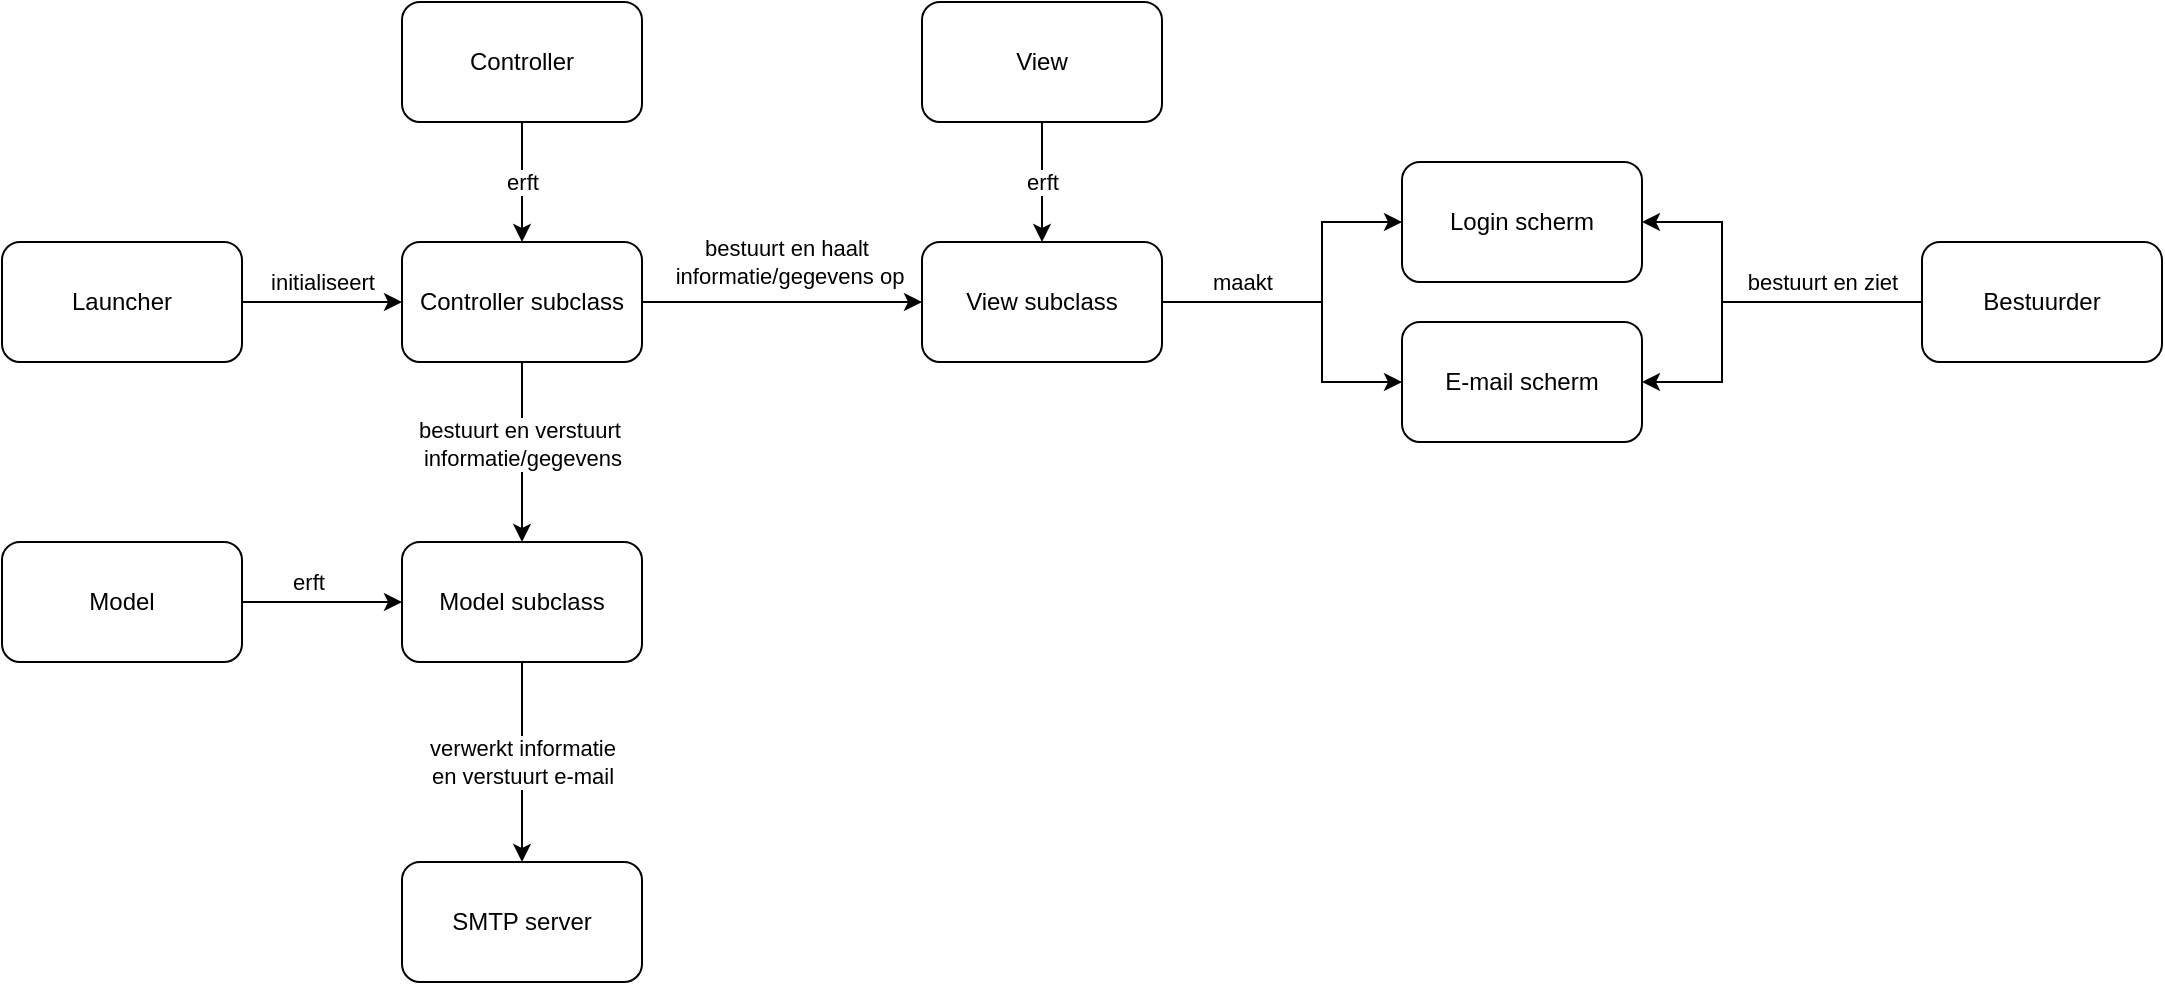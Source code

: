 <mxfile version="23.1.5" type="device">
  <diagram name="Page-1" id="Qi-t01glrxD5a_toia9U">
    <mxGraphModel dx="1674" dy="844" grid="1" gridSize="10" guides="1" tooltips="1" connect="1" arrows="1" fold="1" page="1" pageScale="1" pageWidth="827" pageHeight="1169" math="0" shadow="0">
      <root>
        <mxCell id="0" />
        <mxCell id="1" parent="0" />
        <mxCell id="ATXnncdTTg0akxje9JAt-9" value="SMTP server" style="rounded=1;whiteSpace=wrap;html=1;" parent="1" vertex="1">
          <mxGeometry x="240" y="560" width="120" height="60" as="geometry" />
        </mxCell>
        <mxCell id="ATXnncdTTg0akxje9JAt-10" value="Login scherm" style="rounded=1;whiteSpace=wrap;html=1;" parent="1" vertex="1">
          <mxGeometry x="740" y="210" width="120" height="60" as="geometry" />
        </mxCell>
        <mxCell id="ATXnncdTTg0akxje9JAt-13" value="E-mail scherm" style="rounded=1;whiteSpace=wrap;html=1;" parent="1" vertex="1">
          <mxGeometry x="740" y="290" width="120" height="60" as="geometry" />
        </mxCell>
        <mxCell id="yhyHZ0cu2rC-bRcbzx8S-1" style="edgeStyle=orthogonalEdgeStyle;rounded=0;orthogonalLoop=1;jettySize=auto;html=1;" edge="1" parent="1" source="ATXnncdTTg0akxje9JAt-16" target="ATXnncdTTg0akxje9JAt-27">
          <mxGeometry relative="1" as="geometry" />
        </mxCell>
        <mxCell id="yhyHZ0cu2rC-bRcbzx8S-7" value="erft" style="edgeLabel;html=1;align=center;verticalAlign=middle;resizable=0;points=[];" vertex="1" connectable="0" parent="yhyHZ0cu2rC-bRcbzx8S-1">
          <mxGeometry x="-0.175" y="-1" relative="1" as="geometry">
            <mxPoint y="-11" as="offset" />
          </mxGeometry>
        </mxCell>
        <mxCell id="ATXnncdTTg0akxje9JAt-16" value="Model" style="rounded=1;whiteSpace=wrap;html=1;" parent="1" vertex="1">
          <mxGeometry x="40" y="400" width="120" height="60" as="geometry" />
        </mxCell>
        <mxCell id="yhyHZ0cu2rC-bRcbzx8S-4" style="edgeStyle=orthogonalEdgeStyle;rounded=0;orthogonalLoop=1;jettySize=auto;html=1;" edge="1" parent="1" source="ATXnncdTTg0akxje9JAt-19" target="ATXnncdTTg0akxje9JAt-26">
          <mxGeometry relative="1" as="geometry" />
        </mxCell>
        <mxCell id="yhyHZ0cu2rC-bRcbzx8S-5" value="erft" style="edgeLabel;html=1;align=center;verticalAlign=middle;resizable=0;points=[];" vertex="1" connectable="0" parent="yhyHZ0cu2rC-bRcbzx8S-4">
          <mxGeometry x="-0.1" y="-3" relative="1" as="geometry">
            <mxPoint x="3" y="3" as="offset" />
          </mxGeometry>
        </mxCell>
        <mxCell id="ATXnncdTTg0akxje9JAt-19" value="View" style="rounded=1;whiteSpace=wrap;html=1;" parent="1" vertex="1">
          <mxGeometry x="500" y="130" width="120" height="60" as="geometry" />
        </mxCell>
        <mxCell id="yhyHZ0cu2rC-bRcbzx8S-3" style="edgeStyle=orthogonalEdgeStyle;rounded=0;orthogonalLoop=1;jettySize=auto;html=1;" edge="1" parent="1" source="ATXnncdTTg0akxje9JAt-22" target="ATXnncdTTg0akxje9JAt-25">
          <mxGeometry relative="1" as="geometry" />
        </mxCell>
        <mxCell id="yhyHZ0cu2rC-bRcbzx8S-6" value="erft" style="edgeLabel;html=1;align=center;verticalAlign=middle;resizable=0;points=[];" vertex="1" connectable="0" parent="yhyHZ0cu2rC-bRcbzx8S-3">
          <mxGeometry x="-0.2" y="-1" relative="1" as="geometry">
            <mxPoint x="1" y="6" as="offset" />
          </mxGeometry>
        </mxCell>
        <mxCell id="ATXnncdTTg0akxje9JAt-22" value="Controller" style="rounded=1;whiteSpace=wrap;html=1;" parent="1" vertex="1">
          <mxGeometry x="240" y="130" width="120" height="60" as="geometry" />
        </mxCell>
        <mxCell id="ATXnncdTTg0akxje9JAt-38" style="edgeStyle=orthogonalEdgeStyle;rounded=0;orthogonalLoop=1;jettySize=auto;html=1;" parent="1" source="ATXnncdTTg0akxje9JAt-24" target="ATXnncdTTg0akxje9JAt-25" edge="1">
          <mxGeometry relative="1" as="geometry" />
        </mxCell>
        <mxCell id="ATXnncdTTg0akxje9JAt-39" value="initialiseert" style="edgeLabel;html=1;align=center;verticalAlign=middle;resizable=0;points=[];" parent="ATXnncdTTg0akxje9JAt-38" vertex="1" connectable="0">
          <mxGeometry x="0.15" y="-3" relative="1" as="geometry">
            <mxPoint x="-6" y="-13" as="offset" />
          </mxGeometry>
        </mxCell>
        <mxCell id="ATXnncdTTg0akxje9JAt-24" value="Launcher" style="rounded=1;whiteSpace=wrap;html=1;" parent="1" vertex="1">
          <mxGeometry x="40" y="250" width="120" height="60" as="geometry" />
        </mxCell>
        <mxCell id="ATXnncdTTg0akxje9JAt-32" style="edgeStyle=orthogonalEdgeStyle;rounded=0;orthogonalLoop=1;jettySize=auto;html=1;" parent="1" source="ATXnncdTTg0akxje9JAt-25" target="ATXnncdTTg0akxje9JAt-26" edge="1">
          <mxGeometry relative="1" as="geometry" />
        </mxCell>
        <mxCell id="ATXnncdTTg0akxje9JAt-44" value="bestuurt en haalt&lt;div&gt;&amp;nbsp;informatie/gegevens op&lt;/div&gt;" style="edgeLabel;html=1;align=center;verticalAlign=middle;resizable=0;points=[];" parent="ATXnncdTTg0akxje9JAt-32" vertex="1" connectable="0">
          <mxGeometry x="0.025" y="-1" relative="1" as="geometry">
            <mxPoint y="-21" as="offset" />
          </mxGeometry>
        </mxCell>
        <mxCell id="ATXnncdTTg0akxje9JAt-36" style="edgeStyle=orthogonalEdgeStyle;rounded=0;orthogonalLoop=1;jettySize=auto;html=1;" parent="1" source="ATXnncdTTg0akxje9JAt-25" target="ATXnncdTTg0akxje9JAt-27" edge="1">
          <mxGeometry relative="1" as="geometry" />
        </mxCell>
        <mxCell id="ATXnncdTTg0akxje9JAt-43" value="bestuurt en verstuurt&amp;nbsp;&lt;div&gt;informatie/gegevens&lt;/div&gt;" style="edgeLabel;html=1;align=center;verticalAlign=middle;resizable=0;points=[];" parent="ATXnncdTTg0akxje9JAt-36" vertex="1" connectable="0">
          <mxGeometry x="-0.3" y="1" relative="1" as="geometry">
            <mxPoint x="-1" y="9" as="offset" />
          </mxGeometry>
        </mxCell>
        <mxCell id="ATXnncdTTg0akxje9JAt-25" value="Controller subclass" style="rounded=1;whiteSpace=wrap;html=1;" parent="1" vertex="1">
          <mxGeometry x="240" y="250" width="120" height="60" as="geometry" />
        </mxCell>
        <mxCell id="ATXnncdTTg0akxje9JAt-33" style="edgeStyle=orthogonalEdgeStyle;rounded=0;orthogonalLoop=1;jettySize=auto;html=1;entryX=0;entryY=0.5;entryDx=0;entryDy=0;" parent="1" source="ATXnncdTTg0akxje9JAt-26" target="ATXnncdTTg0akxje9JAt-13" edge="1">
          <mxGeometry relative="1" as="geometry">
            <Array as="points">
              <mxPoint x="700" y="280" />
              <mxPoint x="700" y="320" />
            </Array>
          </mxGeometry>
        </mxCell>
        <mxCell id="ATXnncdTTg0akxje9JAt-34" style="edgeStyle=orthogonalEdgeStyle;rounded=0;orthogonalLoop=1;jettySize=auto;html=1;" parent="1" source="ATXnncdTTg0akxje9JAt-26" target="ATXnncdTTg0akxje9JAt-10" edge="1">
          <mxGeometry relative="1" as="geometry">
            <Array as="points">
              <mxPoint x="700" y="280" />
              <mxPoint x="700" y="240" />
            </Array>
          </mxGeometry>
        </mxCell>
        <mxCell id="ATXnncdTTg0akxje9JAt-45" value="maakt" style="edgeLabel;html=1;align=center;verticalAlign=middle;resizable=0;points=[];" parent="ATXnncdTTg0akxje9JAt-34" vertex="1" connectable="0">
          <mxGeometry x="-0.729" y="3" relative="1" as="geometry">
            <mxPoint x="18" y="-7" as="offset" />
          </mxGeometry>
        </mxCell>
        <mxCell id="ATXnncdTTg0akxje9JAt-26" value="View subclass" style="rounded=1;whiteSpace=wrap;html=1;" parent="1" vertex="1">
          <mxGeometry x="500" y="250" width="120" height="60" as="geometry" />
        </mxCell>
        <mxCell id="ATXnncdTTg0akxje9JAt-35" style="edgeStyle=orthogonalEdgeStyle;rounded=0;orthogonalLoop=1;jettySize=auto;html=1;" parent="1" source="ATXnncdTTg0akxje9JAt-27" target="ATXnncdTTg0akxje9JAt-9" edge="1">
          <mxGeometry relative="1" as="geometry" />
        </mxCell>
        <mxCell id="ATXnncdTTg0akxje9JAt-46" value="verwerkt informatie&lt;div&gt;&lt;div&gt;en verstuurt e-mail&lt;/div&gt;&lt;/div&gt;" style="edgeLabel;html=1;align=center;verticalAlign=middle;resizable=0;points=[];" parent="ATXnncdTTg0akxje9JAt-35" vertex="1" connectable="0">
          <mxGeometry x="-0.2" y="-1" relative="1" as="geometry">
            <mxPoint x="1" y="10" as="offset" />
          </mxGeometry>
        </mxCell>
        <mxCell id="ATXnncdTTg0akxje9JAt-27" value="Model subclass" style="rounded=1;whiteSpace=wrap;html=1;" parent="1" vertex="1">
          <mxGeometry x="240" y="400" width="120" height="60" as="geometry" />
        </mxCell>
        <mxCell id="ATXnncdTTg0akxje9JAt-50" style="edgeStyle=orthogonalEdgeStyle;rounded=0;orthogonalLoop=1;jettySize=auto;html=1;entryX=1;entryY=0.5;entryDx=0;entryDy=0;" parent="1" source="ATXnncdTTg0akxje9JAt-49" target="ATXnncdTTg0akxje9JAt-10" edge="1">
          <mxGeometry relative="1" as="geometry">
            <Array as="points">
              <mxPoint x="900" y="280" />
              <mxPoint x="900" y="240" />
            </Array>
          </mxGeometry>
        </mxCell>
        <mxCell id="ATXnncdTTg0akxje9JAt-51" style="edgeStyle=orthogonalEdgeStyle;rounded=0;orthogonalLoop=1;jettySize=auto;html=1;entryX=1;entryY=0.5;entryDx=0;entryDy=0;" parent="1" source="ATXnncdTTg0akxje9JAt-49" target="ATXnncdTTg0akxje9JAt-13" edge="1">
          <mxGeometry relative="1" as="geometry">
            <Array as="points">
              <mxPoint x="900" y="280" />
              <mxPoint x="900" y="320" />
            </Array>
          </mxGeometry>
        </mxCell>
        <mxCell id="ATXnncdTTg0akxje9JAt-53" value="bestuurt en ziet" style="edgeLabel;html=1;align=center;verticalAlign=middle;resizable=0;points=[];" parent="ATXnncdTTg0akxje9JAt-51" vertex="1" connectable="0">
          <mxGeometry x="-0.562" relative="1" as="geometry">
            <mxPoint x="-11" y="-10" as="offset" />
          </mxGeometry>
        </mxCell>
        <mxCell id="ATXnncdTTg0akxje9JAt-49" value="Bestuurder" style="rounded=1;whiteSpace=wrap;html=1;" parent="1" vertex="1">
          <mxGeometry x="1000" y="250" width="120" height="60" as="geometry" />
        </mxCell>
        <mxCell id="yhyHZ0cu2rC-bRcbzx8S-2" style="edgeStyle=orthogonalEdgeStyle;rounded=0;orthogonalLoop=1;jettySize=auto;html=1;exitX=0.5;exitY=1;exitDx=0;exitDy=0;" edge="1" parent="1" source="ATXnncdTTg0akxje9JAt-22" target="ATXnncdTTg0akxje9JAt-22">
          <mxGeometry relative="1" as="geometry" />
        </mxCell>
      </root>
    </mxGraphModel>
  </diagram>
</mxfile>
